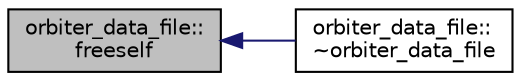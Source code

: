 digraph "orbiter_data_file::freeself"
{
  edge [fontname="Helvetica",fontsize="10",labelfontname="Helvetica",labelfontsize="10"];
  node [fontname="Helvetica",fontsize="10",shape=record];
  rankdir="LR";
  Node7 [label="orbiter_data_file::\lfreeself",height=0.2,width=0.4,color="black", fillcolor="grey75", style="filled", fontcolor="black"];
  Node7 -> Node8 [dir="back",color="midnightblue",fontsize="10",style="solid",fontname="Helvetica"];
  Node8 [label="orbiter_data_file::\l~orbiter_data_file",height=0.2,width=0.4,color="black", fillcolor="white", style="filled",URL="$dc/dde/classorbiter__data__file.html#a8c2e7d8fb3c8b80bb576bbd3fa718855"];
}
